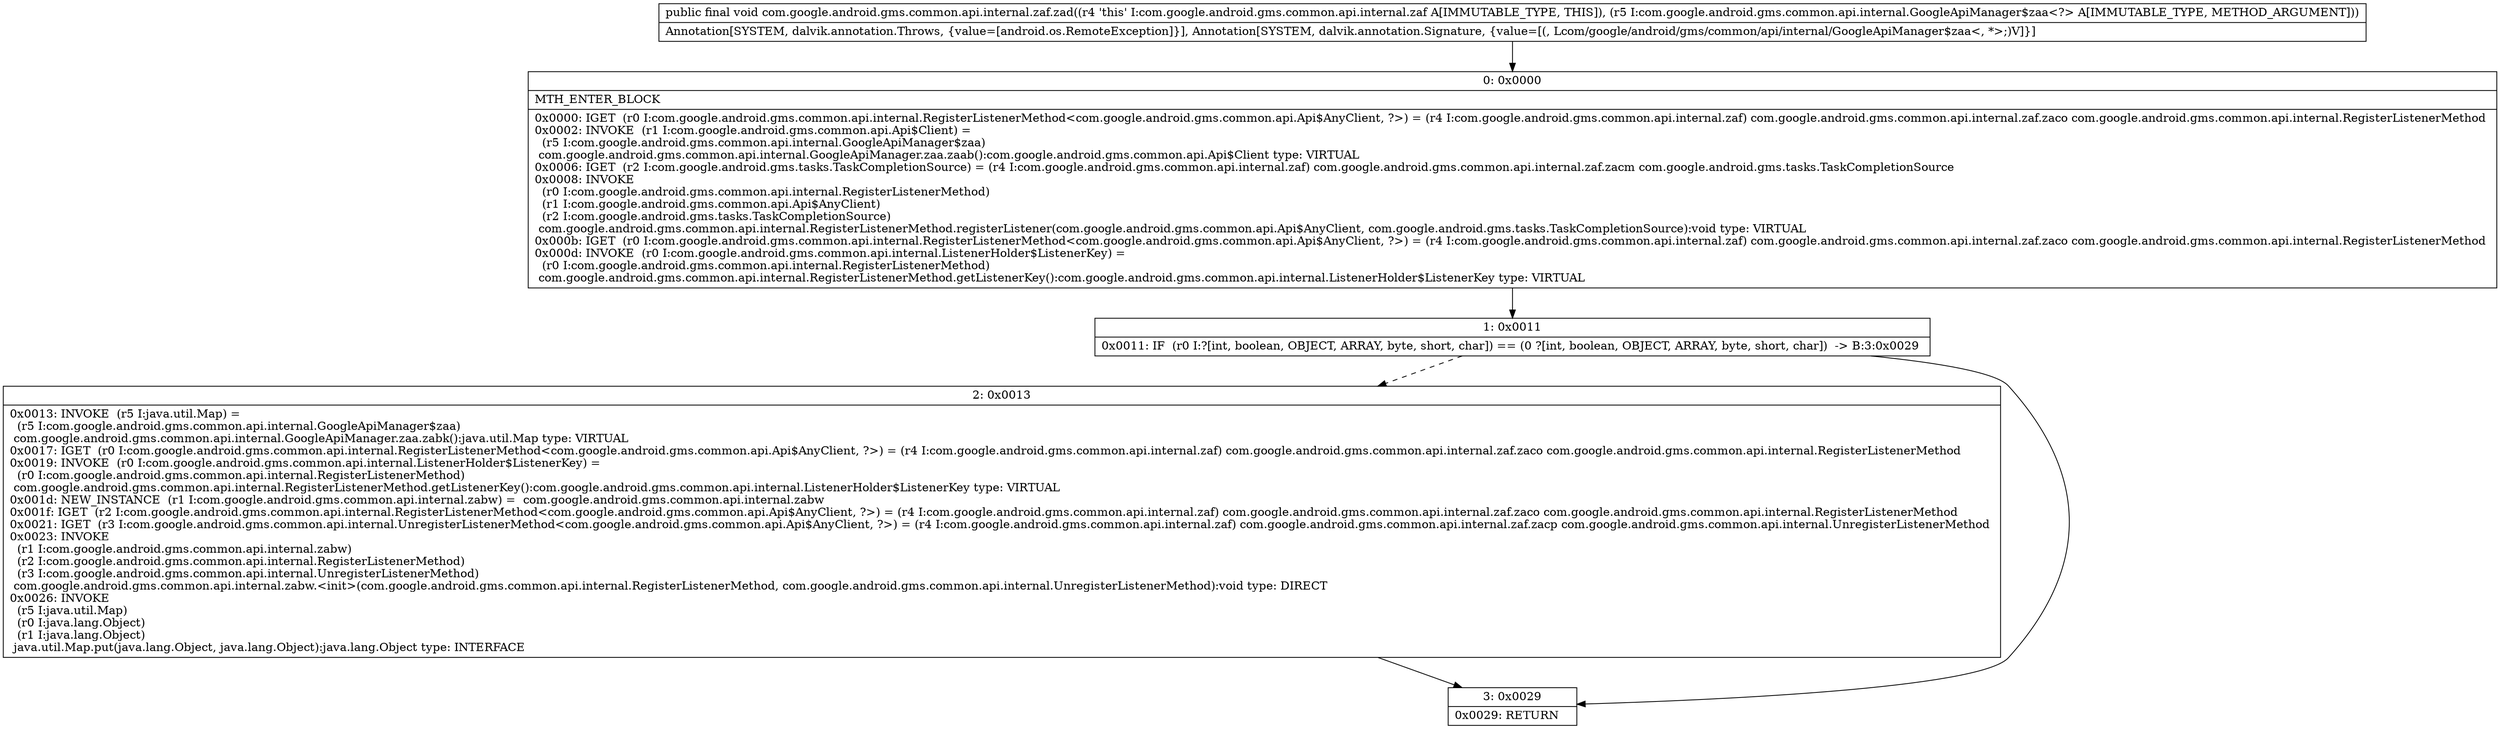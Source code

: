 digraph "CFG forcom.google.android.gms.common.api.internal.zaf.zad(Lcom\/google\/android\/gms\/common\/api\/internal\/GoogleApiManager$zaa;)V" {
Node_0 [shape=record,label="{0\:\ 0x0000|MTH_ENTER_BLOCK\l|0x0000: IGET  (r0 I:com.google.android.gms.common.api.internal.RegisterListenerMethod\<com.google.android.gms.common.api.Api$AnyClient, ?\>) = (r4 I:com.google.android.gms.common.api.internal.zaf) com.google.android.gms.common.api.internal.zaf.zaco com.google.android.gms.common.api.internal.RegisterListenerMethod \l0x0002: INVOKE  (r1 I:com.google.android.gms.common.api.Api$Client) = \l  (r5 I:com.google.android.gms.common.api.internal.GoogleApiManager$zaa)\l com.google.android.gms.common.api.internal.GoogleApiManager.zaa.zaab():com.google.android.gms.common.api.Api$Client type: VIRTUAL \l0x0006: IGET  (r2 I:com.google.android.gms.tasks.TaskCompletionSource) = (r4 I:com.google.android.gms.common.api.internal.zaf) com.google.android.gms.common.api.internal.zaf.zacm com.google.android.gms.tasks.TaskCompletionSource \l0x0008: INVOKE  \l  (r0 I:com.google.android.gms.common.api.internal.RegisterListenerMethod)\l  (r1 I:com.google.android.gms.common.api.Api$AnyClient)\l  (r2 I:com.google.android.gms.tasks.TaskCompletionSource)\l com.google.android.gms.common.api.internal.RegisterListenerMethod.registerListener(com.google.android.gms.common.api.Api$AnyClient, com.google.android.gms.tasks.TaskCompletionSource):void type: VIRTUAL \l0x000b: IGET  (r0 I:com.google.android.gms.common.api.internal.RegisterListenerMethod\<com.google.android.gms.common.api.Api$AnyClient, ?\>) = (r4 I:com.google.android.gms.common.api.internal.zaf) com.google.android.gms.common.api.internal.zaf.zaco com.google.android.gms.common.api.internal.RegisterListenerMethod \l0x000d: INVOKE  (r0 I:com.google.android.gms.common.api.internal.ListenerHolder$ListenerKey) = \l  (r0 I:com.google.android.gms.common.api.internal.RegisterListenerMethod)\l com.google.android.gms.common.api.internal.RegisterListenerMethod.getListenerKey():com.google.android.gms.common.api.internal.ListenerHolder$ListenerKey type: VIRTUAL \l}"];
Node_1 [shape=record,label="{1\:\ 0x0011|0x0011: IF  (r0 I:?[int, boolean, OBJECT, ARRAY, byte, short, char]) == (0 ?[int, boolean, OBJECT, ARRAY, byte, short, char])  \-\> B:3:0x0029 \l}"];
Node_2 [shape=record,label="{2\:\ 0x0013|0x0013: INVOKE  (r5 I:java.util.Map) = \l  (r5 I:com.google.android.gms.common.api.internal.GoogleApiManager$zaa)\l com.google.android.gms.common.api.internal.GoogleApiManager.zaa.zabk():java.util.Map type: VIRTUAL \l0x0017: IGET  (r0 I:com.google.android.gms.common.api.internal.RegisterListenerMethod\<com.google.android.gms.common.api.Api$AnyClient, ?\>) = (r4 I:com.google.android.gms.common.api.internal.zaf) com.google.android.gms.common.api.internal.zaf.zaco com.google.android.gms.common.api.internal.RegisterListenerMethod \l0x0019: INVOKE  (r0 I:com.google.android.gms.common.api.internal.ListenerHolder$ListenerKey) = \l  (r0 I:com.google.android.gms.common.api.internal.RegisterListenerMethod)\l com.google.android.gms.common.api.internal.RegisterListenerMethod.getListenerKey():com.google.android.gms.common.api.internal.ListenerHolder$ListenerKey type: VIRTUAL \l0x001d: NEW_INSTANCE  (r1 I:com.google.android.gms.common.api.internal.zabw) =  com.google.android.gms.common.api.internal.zabw \l0x001f: IGET  (r2 I:com.google.android.gms.common.api.internal.RegisterListenerMethod\<com.google.android.gms.common.api.Api$AnyClient, ?\>) = (r4 I:com.google.android.gms.common.api.internal.zaf) com.google.android.gms.common.api.internal.zaf.zaco com.google.android.gms.common.api.internal.RegisterListenerMethod \l0x0021: IGET  (r3 I:com.google.android.gms.common.api.internal.UnregisterListenerMethod\<com.google.android.gms.common.api.Api$AnyClient, ?\>) = (r4 I:com.google.android.gms.common.api.internal.zaf) com.google.android.gms.common.api.internal.zaf.zacp com.google.android.gms.common.api.internal.UnregisterListenerMethod \l0x0023: INVOKE  \l  (r1 I:com.google.android.gms.common.api.internal.zabw)\l  (r2 I:com.google.android.gms.common.api.internal.RegisterListenerMethod)\l  (r3 I:com.google.android.gms.common.api.internal.UnregisterListenerMethod)\l com.google.android.gms.common.api.internal.zabw.\<init\>(com.google.android.gms.common.api.internal.RegisterListenerMethod, com.google.android.gms.common.api.internal.UnregisterListenerMethod):void type: DIRECT \l0x0026: INVOKE  \l  (r5 I:java.util.Map)\l  (r0 I:java.lang.Object)\l  (r1 I:java.lang.Object)\l java.util.Map.put(java.lang.Object, java.lang.Object):java.lang.Object type: INTERFACE \l}"];
Node_3 [shape=record,label="{3\:\ 0x0029|0x0029: RETURN   \l}"];
MethodNode[shape=record,label="{public final void com.google.android.gms.common.api.internal.zaf.zad((r4 'this' I:com.google.android.gms.common.api.internal.zaf A[IMMUTABLE_TYPE, THIS]), (r5 I:com.google.android.gms.common.api.internal.GoogleApiManager$zaa\<?\> A[IMMUTABLE_TYPE, METHOD_ARGUMENT]))  | Annotation[SYSTEM, dalvik.annotation.Throws, \{value=[android.os.RemoteException]\}], Annotation[SYSTEM, dalvik.annotation.Signature, \{value=[(, Lcom\/google\/android\/gms\/common\/api\/internal\/GoogleApiManager$zaa\<, *\>;)V]\}]\l}"];
MethodNode -> Node_0;
Node_0 -> Node_1;
Node_1 -> Node_2[style=dashed];
Node_1 -> Node_3;
Node_2 -> Node_3;
}

